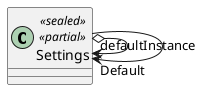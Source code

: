 @startuml
class Settings <<sealed>> <<partial>> {
}
Settings o-> "defaultInstance" Settings
Settings --> "Default" Settings
@enduml

